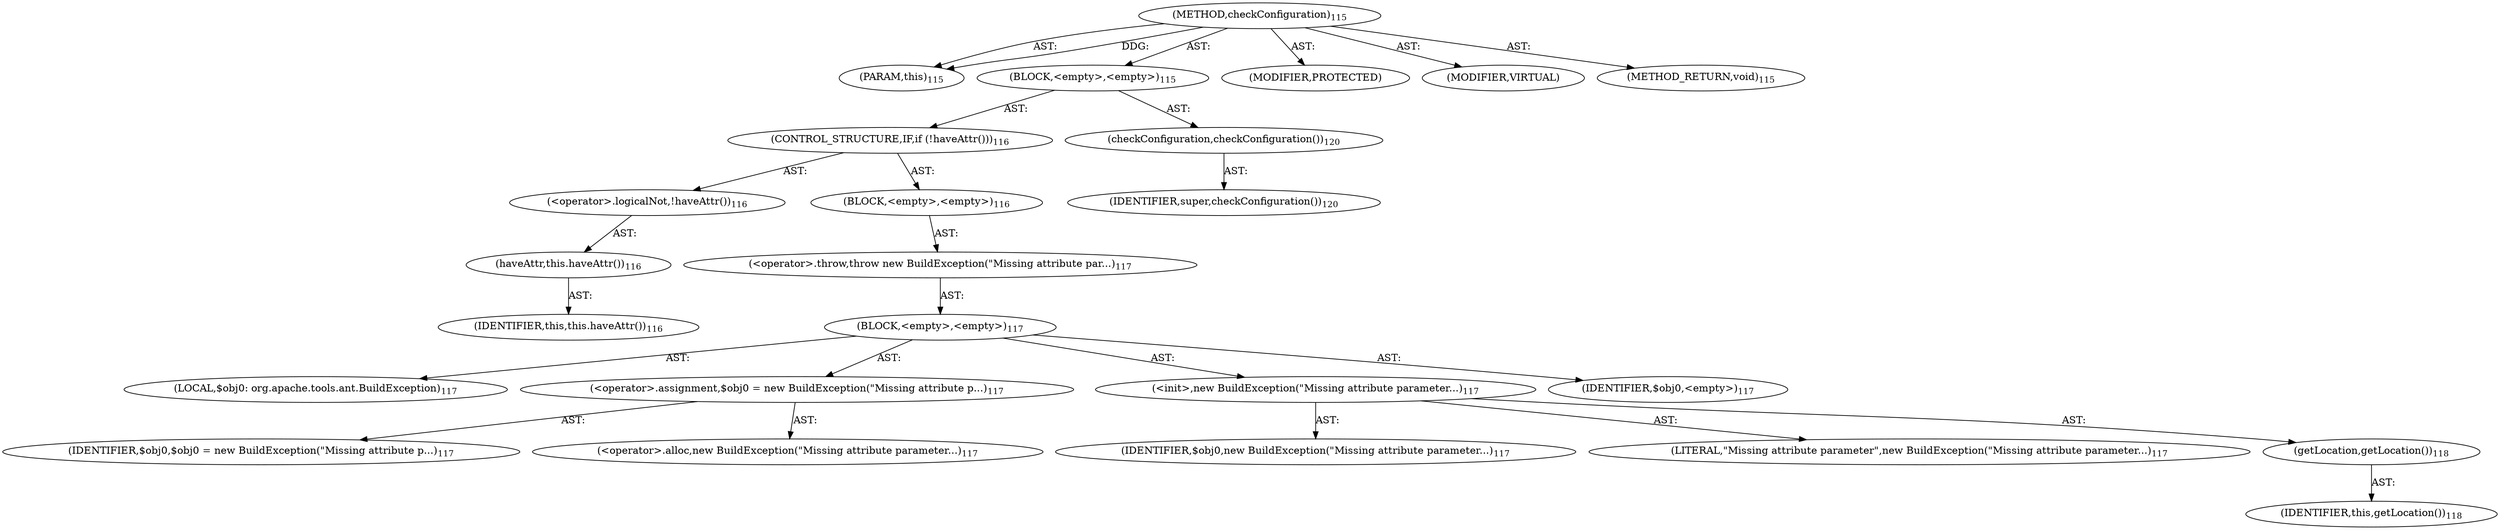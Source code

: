 digraph "checkConfiguration" {  
"111669149702" [label = <(METHOD,checkConfiguration)<SUB>115</SUB>> ]
"115964116997" [label = <(PARAM,this)<SUB>115</SUB>> ]
"25769803782" [label = <(BLOCK,&lt;empty&gt;,&lt;empty&gt;)<SUB>115</SUB>> ]
"47244640256" [label = <(CONTROL_STRUCTURE,IF,if (!haveAttr()))<SUB>116</SUB>> ]
"30064771089" [label = <(&lt;operator&gt;.logicalNot,!haveAttr())<SUB>116</SUB>> ]
"30064771090" [label = <(haveAttr,this.haveAttr())<SUB>116</SUB>> ]
"68719476741" [label = <(IDENTIFIER,this,this.haveAttr())<SUB>116</SUB>> ]
"25769803783" [label = <(BLOCK,&lt;empty&gt;,&lt;empty&gt;)<SUB>116</SUB>> ]
"30064771091" [label = <(&lt;operator&gt;.throw,throw new BuildException(&quot;Missing attribute par...)<SUB>117</SUB>> ]
"25769803784" [label = <(BLOCK,&lt;empty&gt;,&lt;empty&gt;)<SUB>117</SUB>> ]
"94489280513" [label = <(LOCAL,$obj0: org.apache.tools.ant.BuildException)<SUB>117</SUB>> ]
"30064771092" [label = <(&lt;operator&gt;.assignment,$obj0 = new BuildException(&quot;Missing attribute p...)<SUB>117</SUB>> ]
"68719476768" [label = <(IDENTIFIER,$obj0,$obj0 = new BuildException(&quot;Missing attribute p...)<SUB>117</SUB>> ]
"30064771093" [label = <(&lt;operator&gt;.alloc,new BuildException(&quot;Missing attribute parameter...)<SUB>117</SUB>> ]
"30064771094" [label = <(&lt;init&gt;,new BuildException(&quot;Missing attribute parameter...)<SUB>117</SUB>> ]
"68719476769" [label = <(IDENTIFIER,$obj0,new BuildException(&quot;Missing attribute parameter...)<SUB>117</SUB>> ]
"90194313219" [label = <(LITERAL,&quot;Missing attribute parameter&quot;,new BuildException(&quot;Missing attribute parameter...)<SUB>117</SUB>> ]
"30064771095" [label = <(getLocation,getLocation())<SUB>118</SUB>> ]
"68719476742" [label = <(IDENTIFIER,this,getLocation())<SUB>118</SUB>> ]
"68719476770" [label = <(IDENTIFIER,$obj0,&lt;empty&gt;)<SUB>117</SUB>> ]
"30064771096" [label = <(checkConfiguration,checkConfiguration())<SUB>120</SUB>> ]
"68719476771" [label = <(IDENTIFIER,super,checkConfiguration())<SUB>120</SUB>> ]
"133143986201" [label = <(MODIFIER,PROTECTED)> ]
"133143986202" [label = <(MODIFIER,VIRTUAL)> ]
"128849018886" [label = <(METHOD_RETURN,void)<SUB>115</SUB>> ]
  "111669149702" -> "115964116997"  [ label = "AST: "] 
  "111669149702" -> "25769803782"  [ label = "AST: "] 
  "111669149702" -> "133143986201"  [ label = "AST: "] 
  "111669149702" -> "133143986202"  [ label = "AST: "] 
  "111669149702" -> "128849018886"  [ label = "AST: "] 
  "25769803782" -> "47244640256"  [ label = "AST: "] 
  "25769803782" -> "30064771096"  [ label = "AST: "] 
  "47244640256" -> "30064771089"  [ label = "AST: "] 
  "47244640256" -> "25769803783"  [ label = "AST: "] 
  "30064771089" -> "30064771090"  [ label = "AST: "] 
  "30064771090" -> "68719476741"  [ label = "AST: "] 
  "25769803783" -> "30064771091"  [ label = "AST: "] 
  "30064771091" -> "25769803784"  [ label = "AST: "] 
  "25769803784" -> "94489280513"  [ label = "AST: "] 
  "25769803784" -> "30064771092"  [ label = "AST: "] 
  "25769803784" -> "30064771094"  [ label = "AST: "] 
  "25769803784" -> "68719476770"  [ label = "AST: "] 
  "30064771092" -> "68719476768"  [ label = "AST: "] 
  "30064771092" -> "30064771093"  [ label = "AST: "] 
  "30064771094" -> "68719476769"  [ label = "AST: "] 
  "30064771094" -> "90194313219"  [ label = "AST: "] 
  "30064771094" -> "30064771095"  [ label = "AST: "] 
  "30064771095" -> "68719476742"  [ label = "AST: "] 
  "30064771096" -> "68719476771"  [ label = "AST: "] 
  "111669149702" -> "115964116997"  [ label = "DDG: "] 
}
